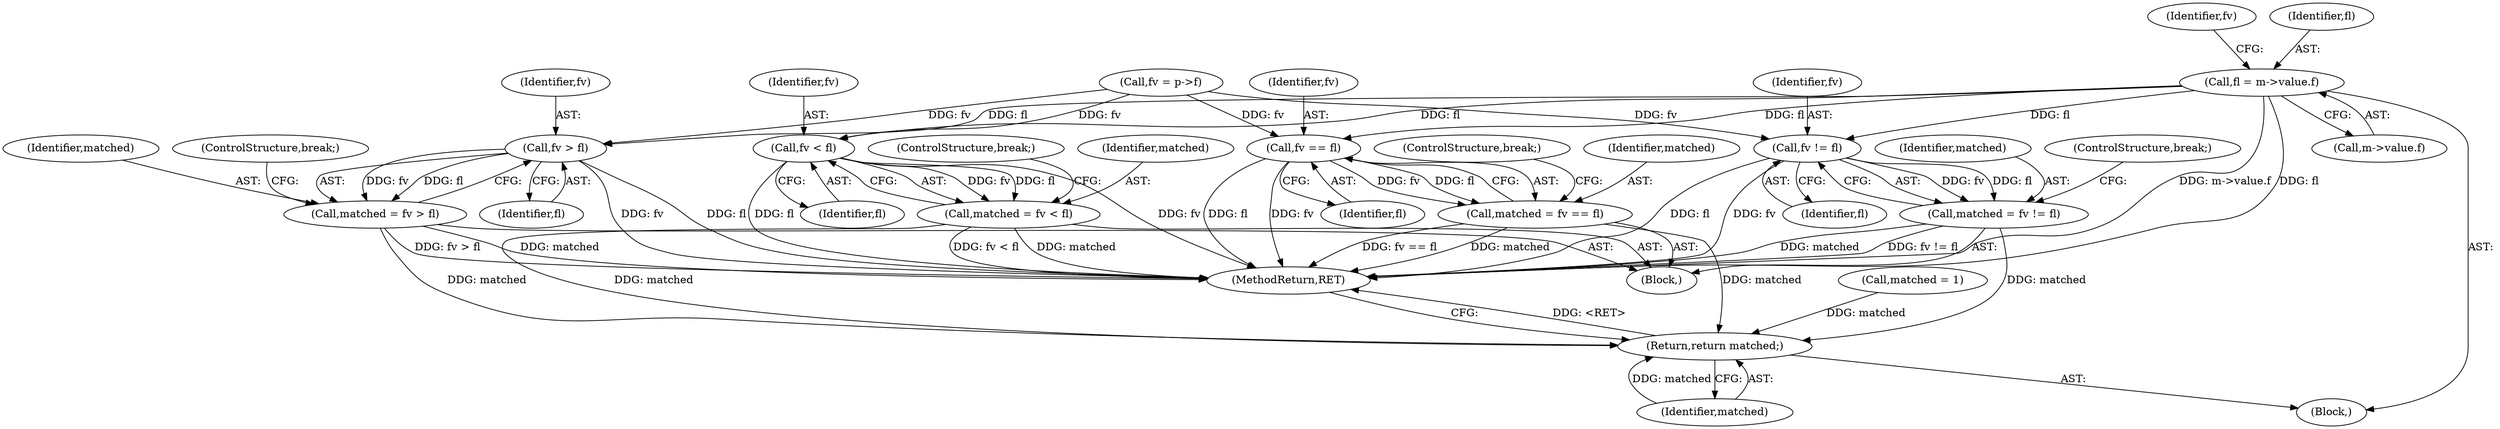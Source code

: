 digraph "0_file_74cafd7de9ec99a14f4480927580e501c8f852c3@pointer" {
"1000187" [label="(Call,fl = m->value.f)"];
"1000212" [label="(Call,fv != fl)"];
"1000210" [label="(Call,matched = fv != fl)"];
"1000247" [label="(Return,return matched;)"];
"1000219" [label="(Call,fv == fl)"];
"1000217" [label="(Call,matched = fv == fl)"];
"1000226" [label="(Call,fv > fl)"];
"1000224" [label="(Call,matched = fv > fl)"];
"1000233" [label="(Call,fv < fl)"];
"1000231" [label="(Call,matched = fv < fl)"];
"1000131" [label="(Block,)"];
"1000226" [label="(Call,fv > fl)"];
"1000213" [label="(Identifier,fv)"];
"1000233" [label="(Call,fv < fl)"];
"1000221" [label="(Identifier,fl)"];
"1000203" [label="(Block,)"];
"1000219" [label="(Call,fv == fl)"];
"1000189" [label="(Call,m->value.f)"];
"1000210" [label="(Call,matched = fv != fl)"];
"1000214" [label="(Identifier,fl)"];
"1000194" [label="(Call,fv = p->f)"];
"1000224" [label="(Call,matched = fv > fl)"];
"1000220" [label="(Identifier,fv)"];
"1000231" [label="(Call,matched = fv < fl)"];
"1000195" [label="(Identifier,fv)"];
"1000247" [label="(Return,return matched;)"];
"1000188" [label="(Identifier,fl)"];
"1000217" [label="(Call,matched = fv == fl)"];
"1000187" [label="(Call,fl = m->value.f)"];
"1000222" [label="(ControlStructure,break;)"];
"1000234" [label="(Identifier,fv)"];
"1000212" [label="(Call,fv != fl)"];
"1000229" [label="(ControlStructure,break;)"];
"1000218" [label="(Identifier,matched)"];
"1000225" [label="(Identifier,matched)"];
"1000228" [label="(Identifier,fl)"];
"1000211" [label="(Identifier,matched)"];
"1000215" [label="(ControlStructure,break;)"];
"1000976" [label="(MethodReturn,RET)"];
"1000248" [label="(Identifier,matched)"];
"1000205" [label="(Call,matched = 1)"];
"1000236" [label="(ControlStructure,break;)"];
"1000232" [label="(Identifier,matched)"];
"1000227" [label="(Identifier,fv)"];
"1000235" [label="(Identifier,fl)"];
"1000187" -> "1000131"  [label="AST: "];
"1000187" -> "1000189"  [label="CFG: "];
"1000188" -> "1000187"  [label="AST: "];
"1000189" -> "1000187"  [label="AST: "];
"1000195" -> "1000187"  [label="CFG: "];
"1000187" -> "1000976"  [label="DDG: fl"];
"1000187" -> "1000976"  [label="DDG: m->value.f"];
"1000187" -> "1000212"  [label="DDG: fl"];
"1000187" -> "1000219"  [label="DDG: fl"];
"1000187" -> "1000226"  [label="DDG: fl"];
"1000187" -> "1000233"  [label="DDG: fl"];
"1000212" -> "1000210"  [label="AST: "];
"1000212" -> "1000214"  [label="CFG: "];
"1000213" -> "1000212"  [label="AST: "];
"1000214" -> "1000212"  [label="AST: "];
"1000210" -> "1000212"  [label="CFG: "];
"1000212" -> "1000976"  [label="DDG: fl"];
"1000212" -> "1000976"  [label="DDG: fv"];
"1000212" -> "1000210"  [label="DDG: fv"];
"1000212" -> "1000210"  [label="DDG: fl"];
"1000194" -> "1000212"  [label="DDG: fv"];
"1000210" -> "1000203"  [label="AST: "];
"1000211" -> "1000210"  [label="AST: "];
"1000215" -> "1000210"  [label="CFG: "];
"1000210" -> "1000976"  [label="DDG: fv != fl"];
"1000210" -> "1000976"  [label="DDG: matched"];
"1000210" -> "1000247"  [label="DDG: matched"];
"1000247" -> "1000131"  [label="AST: "];
"1000247" -> "1000248"  [label="CFG: "];
"1000248" -> "1000247"  [label="AST: "];
"1000976" -> "1000247"  [label="CFG: "];
"1000247" -> "1000976"  [label="DDG: <RET>"];
"1000248" -> "1000247"  [label="DDG: matched"];
"1000224" -> "1000247"  [label="DDG: matched"];
"1000205" -> "1000247"  [label="DDG: matched"];
"1000217" -> "1000247"  [label="DDG: matched"];
"1000231" -> "1000247"  [label="DDG: matched"];
"1000219" -> "1000217"  [label="AST: "];
"1000219" -> "1000221"  [label="CFG: "];
"1000220" -> "1000219"  [label="AST: "];
"1000221" -> "1000219"  [label="AST: "];
"1000217" -> "1000219"  [label="CFG: "];
"1000219" -> "1000976"  [label="DDG: fl"];
"1000219" -> "1000976"  [label="DDG: fv"];
"1000219" -> "1000217"  [label="DDG: fv"];
"1000219" -> "1000217"  [label="DDG: fl"];
"1000194" -> "1000219"  [label="DDG: fv"];
"1000217" -> "1000203"  [label="AST: "];
"1000218" -> "1000217"  [label="AST: "];
"1000222" -> "1000217"  [label="CFG: "];
"1000217" -> "1000976"  [label="DDG: fv == fl"];
"1000217" -> "1000976"  [label="DDG: matched"];
"1000226" -> "1000224"  [label="AST: "];
"1000226" -> "1000228"  [label="CFG: "];
"1000227" -> "1000226"  [label="AST: "];
"1000228" -> "1000226"  [label="AST: "];
"1000224" -> "1000226"  [label="CFG: "];
"1000226" -> "1000976"  [label="DDG: fv"];
"1000226" -> "1000976"  [label="DDG: fl"];
"1000226" -> "1000224"  [label="DDG: fv"];
"1000226" -> "1000224"  [label="DDG: fl"];
"1000194" -> "1000226"  [label="DDG: fv"];
"1000224" -> "1000203"  [label="AST: "];
"1000225" -> "1000224"  [label="AST: "];
"1000229" -> "1000224"  [label="CFG: "];
"1000224" -> "1000976"  [label="DDG: matched"];
"1000224" -> "1000976"  [label="DDG: fv > fl"];
"1000233" -> "1000231"  [label="AST: "];
"1000233" -> "1000235"  [label="CFG: "];
"1000234" -> "1000233"  [label="AST: "];
"1000235" -> "1000233"  [label="AST: "];
"1000231" -> "1000233"  [label="CFG: "];
"1000233" -> "1000976"  [label="DDG: fl"];
"1000233" -> "1000976"  [label="DDG: fv"];
"1000233" -> "1000231"  [label="DDG: fv"];
"1000233" -> "1000231"  [label="DDG: fl"];
"1000194" -> "1000233"  [label="DDG: fv"];
"1000231" -> "1000203"  [label="AST: "];
"1000232" -> "1000231"  [label="AST: "];
"1000236" -> "1000231"  [label="CFG: "];
"1000231" -> "1000976"  [label="DDG: fv < fl"];
"1000231" -> "1000976"  [label="DDG: matched"];
}

